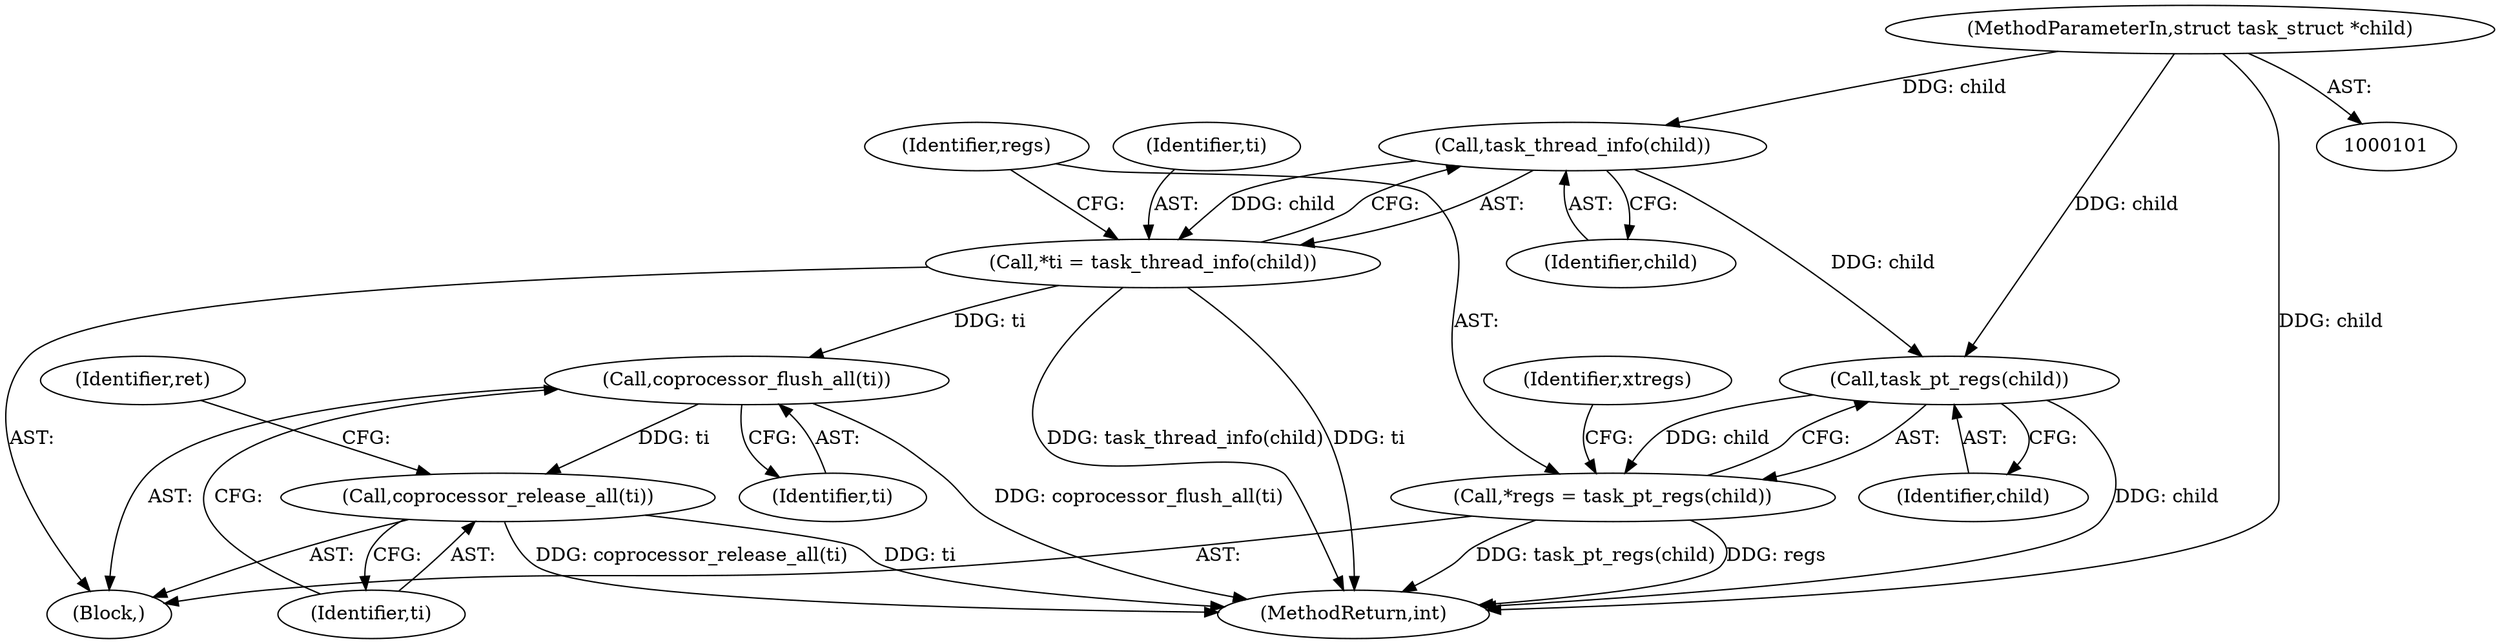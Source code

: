digraph "0_linux_0d0138ebe24b94065580bd2601f8bb7eb6152f56@API" {
"1000108" [label="(Call,task_thread_info(child))"];
"1000102" [label="(MethodParameterIn,struct task_struct *child)"];
"1000106" [label="(Call,*ti = task_thread_info(child))"];
"1000133" [label="(Call,coprocessor_flush_all(ti))"];
"1000135" [label="(Call,coprocessor_release_all(ti))"];
"1000113" [label="(Call,task_pt_regs(child))"];
"1000111" [label="(Call,*regs = task_pt_regs(child))"];
"1000186" [label="(MethodReturn,int)"];
"1000109" [label="(Identifier,child)"];
"1000113" [label="(Call,task_pt_regs(child))"];
"1000134" [label="(Identifier,ti)"];
"1000136" [label="(Identifier,ti)"];
"1000111" [label="(Call,*regs = task_pt_regs(child))"];
"1000102" [label="(MethodParameterIn,struct task_struct *child)"];
"1000108" [label="(Call,task_thread_info(child))"];
"1000104" [label="(Block,)"];
"1000112" [label="(Identifier,regs)"];
"1000135" [label="(Call,coprocessor_release_all(ti))"];
"1000117" [label="(Identifier,xtregs)"];
"1000106" [label="(Call,*ti = task_thread_info(child))"];
"1000133" [label="(Call,coprocessor_flush_all(ti))"];
"1000114" [label="(Identifier,child)"];
"1000138" [label="(Identifier,ret)"];
"1000107" [label="(Identifier,ti)"];
"1000108" -> "1000106"  [label="AST: "];
"1000108" -> "1000109"  [label="CFG: "];
"1000109" -> "1000108"  [label="AST: "];
"1000106" -> "1000108"  [label="CFG: "];
"1000108" -> "1000106"  [label="DDG: child"];
"1000102" -> "1000108"  [label="DDG: child"];
"1000108" -> "1000113"  [label="DDG: child"];
"1000102" -> "1000101"  [label="AST: "];
"1000102" -> "1000186"  [label="DDG: child"];
"1000102" -> "1000113"  [label="DDG: child"];
"1000106" -> "1000104"  [label="AST: "];
"1000107" -> "1000106"  [label="AST: "];
"1000112" -> "1000106"  [label="CFG: "];
"1000106" -> "1000186"  [label="DDG: task_thread_info(child)"];
"1000106" -> "1000186"  [label="DDG: ti"];
"1000106" -> "1000133"  [label="DDG: ti"];
"1000133" -> "1000104"  [label="AST: "];
"1000133" -> "1000134"  [label="CFG: "];
"1000134" -> "1000133"  [label="AST: "];
"1000136" -> "1000133"  [label="CFG: "];
"1000133" -> "1000186"  [label="DDG: coprocessor_flush_all(ti)"];
"1000133" -> "1000135"  [label="DDG: ti"];
"1000135" -> "1000104"  [label="AST: "];
"1000135" -> "1000136"  [label="CFG: "];
"1000136" -> "1000135"  [label="AST: "];
"1000138" -> "1000135"  [label="CFG: "];
"1000135" -> "1000186"  [label="DDG: ti"];
"1000135" -> "1000186"  [label="DDG: coprocessor_release_all(ti)"];
"1000113" -> "1000111"  [label="AST: "];
"1000113" -> "1000114"  [label="CFG: "];
"1000114" -> "1000113"  [label="AST: "];
"1000111" -> "1000113"  [label="CFG: "];
"1000113" -> "1000186"  [label="DDG: child"];
"1000113" -> "1000111"  [label="DDG: child"];
"1000111" -> "1000104"  [label="AST: "];
"1000112" -> "1000111"  [label="AST: "];
"1000117" -> "1000111"  [label="CFG: "];
"1000111" -> "1000186"  [label="DDG: regs"];
"1000111" -> "1000186"  [label="DDG: task_pt_regs(child)"];
}
